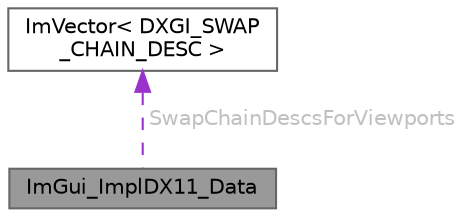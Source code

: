 digraph "ImGui_ImplDX11_Data"
{
 // LATEX_PDF_SIZE
  bgcolor="transparent";
  edge [fontname=Helvetica,fontsize=10,labelfontname=Helvetica,labelfontsize=10];
  node [fontname=Helvetica,fontsize=10,shape=box,height=0.2,width=0.4];
  Node1 [id="Node000001",label="ImGui_ImplDX11_Data",height=0.2,width=0.4,color="gray40", fillcolor="grey60", style="filled", fontcolor="black",tooltip=" "];
  Node2 -> Node1 [id="edge1_Node000001_Node000002",dir="back",color="darkorchid3",style="dashed",tooltip=" ",label=" SwapChainDescsForViewports",fontcolor="grey" ];
  Node2 [id="Node000002",label="ImVector\< DXGI_SWAP\l_CHAIN_DESC \>",height=0.2,width=0.4,color="gray40", fillcolor="white", style="filled",URL="$struct_im_vector.html",tooltip=" "];
}

